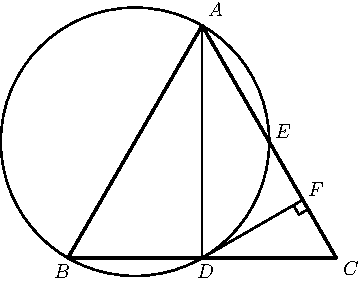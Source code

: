 import graph; size(6cm); real lsf=0.5; pen dps=linewidth(0.7)+fontsize(10); defaultpen(dps); pen ds=black; real xmin=-6.211498390424286,xmax=8.151470560569383,ymin=-5.677044514250429,ymax=4.227277677074589; 
pair A=(1.,1.7320508075688772), D=(1.,-1.7320508075688774), B=(-1.,-1.7320508075688776), C=(3.,-1.7320508075688772), F=(2.5,-0.8660254037844387); 
draw((2.3610507696628273,-0.946247779323297)--(2.4412731452016856,-1.0851970096604702)--(2.5802223755388587,-1.004974634121612)--F--cycle,linewidth(0.8)); 
draw(circle((0.,0.),2.),linewidth(0.8)); draw(A--C,linewidth(1.2)); draw(D--A,linewidth(0.8)); draw(D--F,linewidth(0.8)); draw(B--C,linewidth(1.2)); draw(A--B,linewidth(1.2)); draw(A--A,linewidth(0.8)); 
dot(A,linewidth(1.pt)+ds); label("$A$",(1.0494021851175352,1.8447946757249285),NE*lsf); dot(D,linewidth(1.pt)+ds); label("$D$",(0.8905699850275579,-2.0692845407780855),NE*lsf); dot(B,linewidth(1.pt)+ds); label("$B$",(-1.2423195590378524,-2.0579393836288014),NE*lsf); dot(C,linewidth(1.pt)+ds); label("$C$",(3.0688401576901043,-2.0239039121809492),NE*lsf); dot((2.,0.),linewidth(1.pt)+ds); label("$E$",(2.0477760142545356,0.018224374690188522),NE*lsf); dot(F,linewidth(1.pt)+ds); label("$F$",(2.546962928823036,-0.8440075686554029),NE*lsf); 
clip((xmin,ymin)--(xmin,ymax)--(xmax,ymax)--(xmax,ymin)--cycle); 